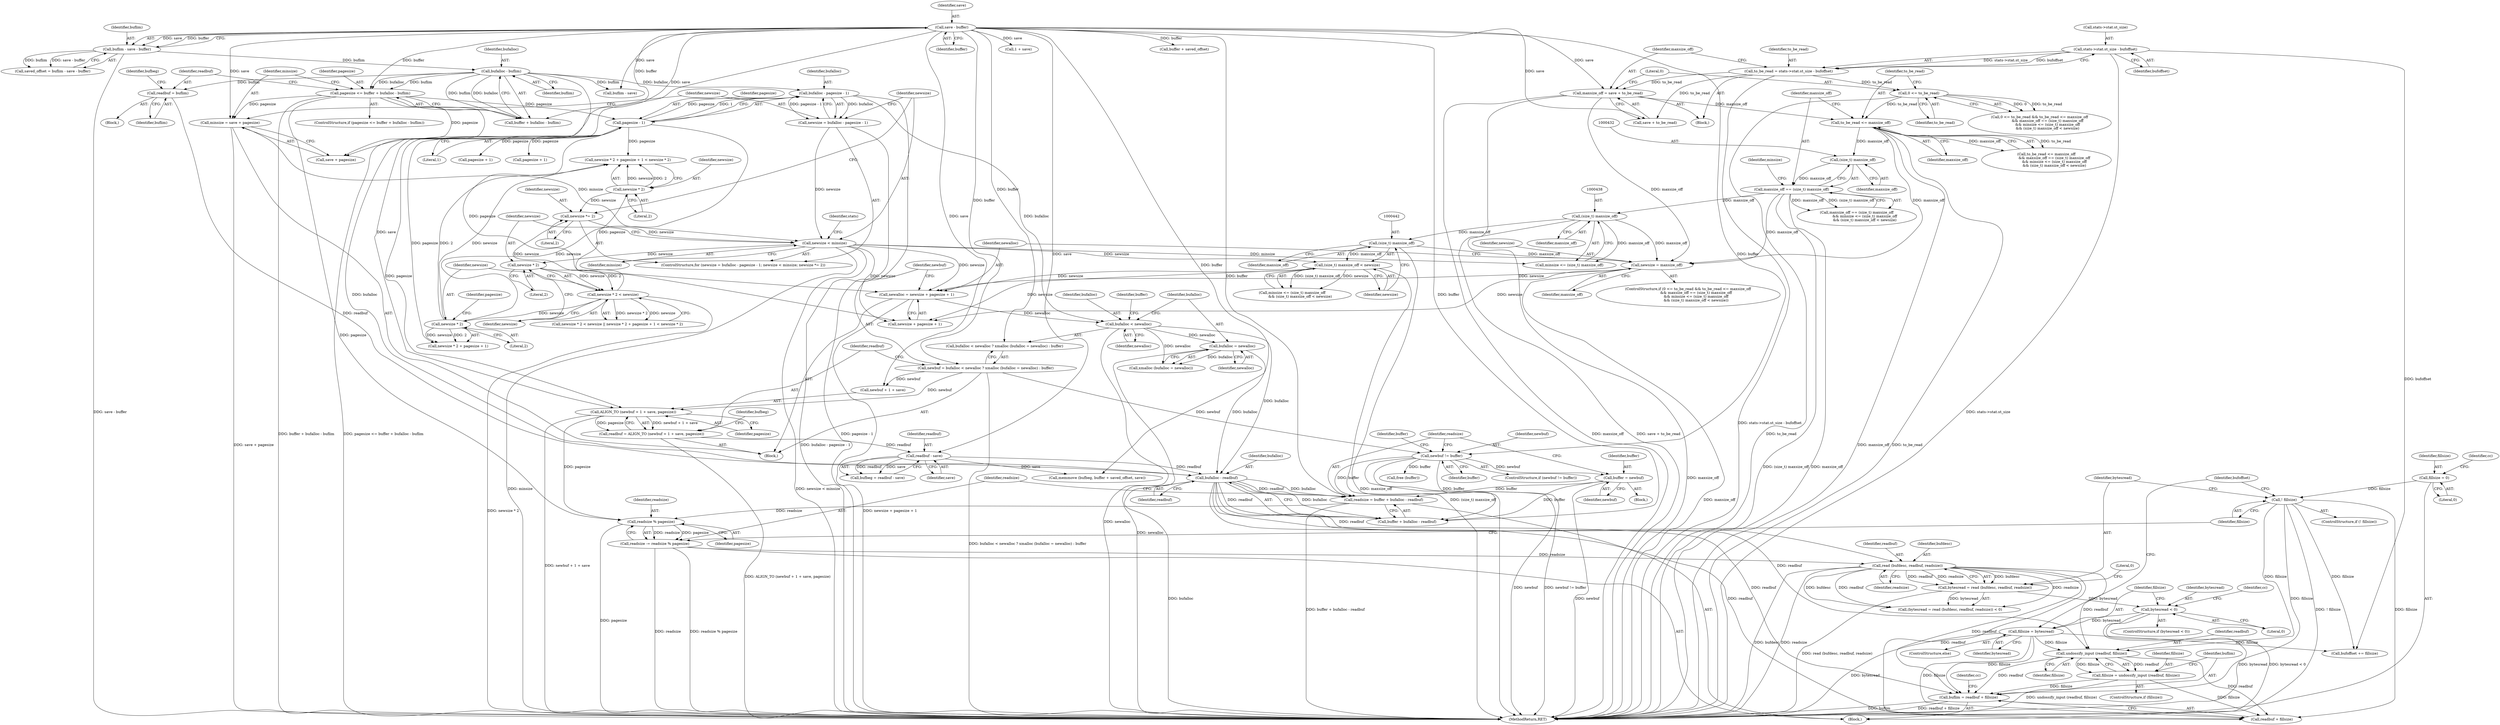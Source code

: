 digraph "0_savannah_8fcf61523644df42e1905c81bed26838e0b04f91@API" {
"1000554" [label="(Call,buflim = readbuf + fillsize)"];
"1000524" [label="(Call,read (bufdesc, readbuf, readsize))"];
"1000506" [label="(Call,bufalloc - readbuf)"];
"1000458" [label="(Call,bufalloc < newalloc)"];
"1000365" [label="(Call,bufalloc - pagesize - 1)"];
"1000339" [label="(Call,bufalloc - buflim)"];
"1000329" [label="(Call,buflim - save - buffer)"];
"1000331" [label="(Call,save - buffer)"];
"1000367" [label="(Call,pagesize - 1)"];
"1000335" [label="(Call,pagesize <= buffer + bufalloc - buflim)"];
"1000448" [label="(Call,newalloc = newsize + pagesize + 1)"];
"1000445" [label="(Call,newsize = maxsize_off)"];
"1000425" [label="(Call,to_be_read <= maxsize_off)"];
"1000421" [label="(Call,0 <= to_be_read)"];
"1000404" [label="(Call,to_be_read = stats->stat.st_size - bufoffset)"];
"1000406" [label="(Call,stats->stat.st_size - bufoffset)"];
"1000414" [label="(Call,maxsize_off = save + to_be_read)"];
"1000441" [label="(Call,(size_t) maxsize_off)"];
"1000437" [label="(Call,(size_t) maxsize_off)"];
"1000429" [label="(Call,maxsize_off == (size_t) maxsize_off)"];
"1000431" [label="(Call,(size_t) maxsize_off)"];
"1000440" [label="(Call,(size_t) maxsize_off < newsize)"];
"1000370" [label="(Call,newsize < minsize)"];
"1000363" [label="(Call,newsize = bufalloc - pagesize - 1)"];
"1000373" [label="(Call,newsize *= 2)"];
"1000391" [label="(Call,newsize * 2)"];
"1000385" [label="(Call,newsize * 2)"];
"1000378" [label="(Call,newsize * 2 < newsize)"];
"1000379" [label="(Call,newsize * 2)"];
"1000354" [label="(Call,minsize = save + pagesize)"];
"1000462" [label="(Call,bufalloc = newalloc)"];
"1000343" [label="(Call,readbuf = buflim)"];
"1000477" [label="(Call,readbuf - save)"];
"1000466" [label="(Call,readbuf = ALIGN_TO (newbuf + 1 + save, pagesize))"];
"1000468" [label="(Call,ALIGN_TO (newbuf + 1 + save, pagesize))"];
"1000455" [label="(Call,newbuf = bufalloc < newalloc ? xmalloc (bufalloc = newalloc) : buffer)"];
"1000509" [label="(Call,readsize -= readsize % pagesize)"];
"1000511" [label="(Call,readsize % pagesize)"];
"1000502" [label="(Call,readsize = buffer + bufalloc - readbuf)"];
"1000499" [label="(Call,buffer = newbuf)"];
"1000493" [label="(Call,newbuf != buffer)"];
"1000551" [label="(Call,undossify_input (readbuf, fillsize))"];
"1000515" [label="(Call,! fillsize)"];
"1000317" [label="(Call,fillsize = 0)"];
"1000541" [label="(Call,fillsize = bytesread)"];
"1000534" [label="(Call,bytesread < 0)"];
"1000522" [label="(Call,bytesread = read (bufdesc, readbuf, readsize))"];
"1000549" [label="(Call,fillsize = undossify_input (readbuf, fillsize))"];
"1000510" [label="(Identifier,readsize)"];
"1000494" [label="(Identifier,newbuf)"];
"1001415" [label="(MethodReturn,RET)"];
"1000318" [label="(Identifier,fillsize)"];
"1000333" [label="(Identifier,buffer)"];
"1000416" [label="(Call,save + to_be_read)"];
"1000427" [label="(Identifier,maxsize_off)"];
"1000540" [label="(ControlStructure,else)"];
"1000524" [label="(Call,read (bufdesc, readbuf, readsize))"];
"1000384" [label="(Call,newsize * 2 + pagesize + 1)"];
"1000440" [label="(Call,(size_t) maxsize_off < newsize)"];
"1000479" [label="(Identifier,save)"];
"1000434" [label="(Call,minsize <= (size_t) maxsize_off\n              && (size_t) maxsize_off < newsize)"];
"1000509" [label="(Call,readsize -= readsize % pagesize)"];
"1000420" [label="(Call,0 <= to_be_read && to_be_read <= maxsize_off\n              && maxsize_off == (size_t) maxsize_off\n              && minsize <= (size_t) maxsize_off\n              && (size_t) maxsize_off < newsize)"];
"1000337" [label="(Call,buffer + bufalloc - buflim)"];
"1000502" [label="(Call,readsize = buffer + bufalloc - readbuf)"];
"1000449" [label="(Identifier,newalloc)"];
"1000348" [label="(Call,buflim - save)"];
"1000354" [label="(Call,minsize = save + pagesize)"];
"1000461" [label="(Call,xmalloc (bufalloc = newalloc))"];
"1000549" [label="(Call,fillsize = undossify_input (readbuf, fillsize))"];
"1000343" [label="(Call,readbuf = buflim)"];
"1000374" [label="(Identifier,newsize)"];
"1000556" [label="(Call,readbuf + fillsize)"];
"1000496" [label="(Block,)"];
"1000344" [label="(Identifier,readbuf)"];
"1000441" [label="(Call,(size_t) maxsize_off)"];
"1000506" [label="(Call,bufalloc - readbuf)"];
"1000421" [label="(Call,0 <= to_be_read)"];
"1000382" [label="(Identifier,newsize)"];
"1000467" [label="(Identifier,readbuf)"];
"1000515" [label="(Call,! fillsize)"];
"1000436" [label="(Identifier,minsize)"];
"1000402" [label="(Block,)"];
"1000495" [label="(Identifier,buffer)"];
"1000443" [label="(Identifier,maxsize_off)"];
"1000545" [label="(Identifier,bufoffset)"];
"1000428" [label="(Call,maxsize_off == (size_t) maxsize_off\n              && minsize <= (size_t) maxsize_off\n              && (size_t) maxsize_off < newsize)"];
"1000352" [label="(Block,)"];
"1000535" [label="(Identifier,bytesread)"];
"1000425" [label="(Call,to_be_read <= maxsize_off)"];
"1000392" [label="(Identifier,newsize)"];
"1000375" [label="(Literal,2)"];
"1000437" [label="(Call,(size_t) maxsize_off)"];
"1000422" [label="(Literal,0)"];
"1000369" [label="(Literal,1)"];
"1000385" [label="(Call,newsize * 2)"];
"1000560" [label="(Identifier,cc)"];
"1000459" [label="(Identifier,bufalloc)"];
"1000317" [label="(Call,fillsize = 0)"];
"1000493" [label="(Call,newbuf != buffer)"];
"1000512" [label="(Identifier,readsize)"];
"1000471" [label="(Call,1 + save)"];
"1000405" [label="(Identifier,to_be_read)"];
"1000332" [label="(Identifier,save)"];
"1000511" [label="(Call,readsize % pagesize)"];
"1000477" [label="(Call,readbuf - save)"];
"1000528" [label="(Literal,0)"];
"1000497" [label="(Call,free (buffer))"];
"1000339" [label="(Call,bufalloc - buflim)"];
"1000500" [label="(Identifier,buffer)"];
"1000356" [label="(Call,save + pagesize)"];
"1000370" [label="(Call,newsize < minsize)"];
"1000522" [label="(Call,bytesread = read (bufdesc, readbuf, readsize))"];
"1000387" [label="(Literal,2)"];
"1000521" [label="(Call,(bytesread = read (bufdesc, readbuf, readsize)) < 0)"];
"1000501" [label="(Identifier,newbuf)"];
"1000423" [label="(Identifier,to_be_read)"];
"1000330" [label="(Identifier,buflim)"];
"1000455" [label="(Call,newbuf = bufalloc < newalloc ? xmalloc (bufalloc = newalloc) : buffer)"];
"1000388" [label="(Call,pagesize + 1)"];
"1000447" [label="(Identifier,maxsize_off)"];
"1000538" [label="(Identifier,cc)"];
"1000373" [label="(Call,newsize *= 2)"];
"1000468" [label="(Call,ALIGN_TO (newbuf + 1 + save, pagesize))"];
"1000377" [label="(Call,newsize * 2 < newsize || newsize * 2 + pagesize + 1 < newsize * 2)"];
"1000533" [label="(ControlStructure,if (bytesread < 0))"];
"1000426" [label="(Identifier,to_be_read)"];
"1000514" [label="(ControlStructure,if (! fillsize))"];
"1000368" [label="(Identifier,pagesize)"];
"1000523" [label="(Identifier,bytesread)"];
"1000345" [label="(Identifier,buflim)"];
"1000386" [label="(Identifier,newsize)"];
"1000362" [label="(ControlStructure,for (newsize = bufalloc - pagesize - 1; newsize < minsize; newsize *= 2))"];
"1000399" [label="(Identifier,stats)"];
"1000347" [label="(Identifier,bufbeg)"];
"1000460" [label="(Identifier,newalloc)"];
"1000335" [label="(Call,pagesize <= buffer + bufalloc - buflim)"];
"1000424" [label="(Call,to_be_read <= maxsize_off\n              && maxsize_off == (size_t) maxsize_off\n              && minsize <= (size_t) maxsize_off\n              && (size_t) maxsize_off < newsize)"];
"1000336" [label="(Identifier,pagesize)"];
"1000547" [label="(ControlStructure,if (fillsize))"];
"1000534" [label="(Call,bytesread < 0)"];
"1000433" [label="(Identifier,maxsize_off)"];
"1000381" [label="(Literal,2)"];
"1000342" [label="(Block,)"];
"1000319" [label="(Literal,0)"];
"1000552" [label="(Identifier,readbuf)"];
"1000367" [label="(Call,pagesize - 1)"];
"1000315" [label="(Block,)"];
"1000463" [label="(Identifier,bufalloc)"];
"1000431" [label="(Call,(size_t) maxsize_off)"];
"1000508" [label="(Identifier,readbuf)"];
"1000555" [label="(Identifier,buflim)"];
"1000476" [label="(Identifier,bufbeg)"];
"1000407" [label="(Call,stats->stat.st_size)"];
"1000503" [label="(Identifier,readsize)"];
"1000366" [label="(Identifier,bufalloc)"];
"1000355" [label="(Identifier,minsize)"];
"1000456" [label="(Identifier,newbuf)"];
"1000393" [label="(Literal,2)"];
"1000334" [label="(ControlStructure,if (pagesize <= buffer + bufalloc - buflim))"];
"1000389" [label="(Identifier,pagesize)"];
"1000444" [label="(Identifier,newsize)"];
"1000457" [label="(Call,bufalloc < newalloc ? xmalloc (bufalloc = newalloc) : buffer)"];
"1000462" [label="(Call,bufalloc = newalloc)"];
"1000341" [label="(Identifier,buflim)"];
"1000480" [label="(Call,memmove (bufbeg, buffer + saved_offset, save))"];
"1000526" [label="(Identifier,readbuf)"];
"1000465" [label="(Identifier,buffer)"];
"1000412" [label="(Identifier,bufoffset)"];
"1000475" [label="(Call,bufbeg = readbuf - save)"];
"1000541" [label="(Call,fillsize = bytesread)"];
"1000448" [label="(Call,newalloc = newsize + pagesize + 1)"];
"1000543" [label="(Identifier,bytesread)"];
"1000430" [label="(Identifier,maxsize_off)"];
"1000391" [label="(Call,newsize * 2)"];
"1000527" [label="(Identifier,readsize)"];
"1000450" [label="(Call,newsize + pagesize + 1)"];
"1000513" [label="(Identifier,pagesize)"];
"1000466" [label="(Call,readbuf = ALIGN_TO (newbuf + 1 + save, pagesize))"];
"1000525" [label="(Identifier,bufdesc)"];
"1000364" [label="(Identifier,newsize)"];
"1000458" [label="(Call,bufalloc < newalloc)"];
"1000446" [label="(Identifier,newsize)"];
"1000331" [label="(Call,save - buffer)"];
"1000429" [label="(Call,maxsize_off == (size_t) maxsize_off)"];
"1000365" [label="(Call,bufalloc - pagesize - 1)"];
"1000482" [label="(Call,buffer + saved_offset)"];
"1000379" [label="(Call,newsize * 2)"];
"1000435" [label="(Call,minsize <= (size_t) maxsize_off)"];
"1000498" [label="(Identifier,buffer)"];
"1000329" [label="(Call,buflim - save - buffer)"];
"1000544" [label="(Call,bufoffset += fillsize)"];
"1000553" [label="(Identifier,fillsize)"];
"1000550" [label="(Identifier,fillsize)"];
"1000536" [label="(Literal,0)"];
"1000372" [label="(Identifier,minsize)"];
"1000406" [label="(Call,stats->stat.st_size - bufoffset)"];
"1000492" [label="(ControlStructure,if (newbuf != buffer))"];
"1000499" [label="(Call,buffer = newbuf)"];
"1000340" [label="(Identifier,bufalloc)"];
"1000507" [label="(Identifier,bufalloc)"];
"1000322" [label="(Identifier,cc)"];
"1000445" [label="(Call,newsize = maxsize_off)"];
"1000504" [label="(Call,buffer + bufalloc - readbuf)"];
"1000439" [label="(Identifier,maxsize_off)"];
"1000554" [label="(Call,buflim = readbuf + fillsize)"];
"1000404" [label="(Call,to_be_read = stats->stat.st_size - bufoffset)"];
"1000551" [label="(Call,undossify_input (readbuf, fillsize))"];
"1000469" [label="(Call,newbuf + 1 + save)"];
"1000452" [label="(Call,pagesize + 1)"];
"1000542" [label="(Identifier,fillsize)"];
"1000363" [label="(Call,newsize = bufalloc - pagesize - 1)"];
"1000371" [label="(Identifier,newsize)"];
"1000378" [label="(Call,newsize * 2 < newsize)"];
"1000464" [label="(Identifier,newalloc)"];
"1000380" [label="(Identifier,newsize)"];
"1000478" [label="(Identifier,readbuf)"];
"1000516" [label="(Identifier,fillsize)"];
"1000383" [label="(Call,newsize * 2 + pagesize + 1 < newsize * 2)"];
"1000327" [label="(Call,saved_offset = buflim - save - buffer)"];
"1000474" [label="(Identifier,pagesize)"];
"1000415" [label="(Identifier,maxsize_off)"];
"1000419" [label="(ControlStructure,if (0 <= to_be_read && to_be_read <= maxsize_off\n              && maxsize_off == (size_t) maxsize_off\n              && minsize <= (size_t) maxsize_off\n              && (size_t) maxsize_off < newsize))"];
"1000414" [label="(Call,maxsize_off = save + to_be_read)"];
"1000554" -> "1000315"  [label="AST: "];
"1000554" -> "1000556"  [label="CFG: "];
"1000555" -> "1000554"  [label="AST: "];
"1000556" -> "1000554"  [label="AST: "];
"1000560" -> "1000554"  [label="CFG: "];
"1000554" -> "1001415"  [label="DDG: buflim"];
"1000554" -> "1001415"  [label="DDG: readbuf + fillsize"];
"1000524" -> "1000554"  [label="DDG: readbuf"];
"1000551" -> "1000554"  [label="DDG: readbuf"];
"1000506" -> "1000554"  [label="DDG: readbuf"];
"1000549" -> "1000554"  [label="DDG: fillsize"];
"1000515" -> "1000554"  [label="DDG: fillsize"];
"1000541" -> "1000554"  [label="DDG: fillsize"];
"1000524" -> "1000522"  [label="AST: "];
"1000524" -> "1000527"  [label="CFG: "];
"1000525" -> "1000524"  [label="AST: "];
"1000526" -> "1000524"  [label="AST: "];
"1000527" -> "1000524"  [label="AST: "];
"1000522" -> "1000524"  [label="CFG: "];
"1000524" -> "1001415"  [label="DDG: bufdesc"];
"1000524" -> "1001415"  [label="DDG: readsize"];
"1000524" -> "1000521"  [label="DDG: bufdesc"];
"1000524" -> "1000521"  [label="DDG: readbuf"];
"1000524" -> "1000521"  [label="DDG: readsize"];
"1000524" -> "1000522"  [label="DDG: bufdesc"];
"1000524" -> "1000522"  [label="DDG: readbuf"];
"1000524" -> "1000522"  [label="DDG: readsize"];
"1000506" -> "1000524"  [label="DDG: readbuf"];
"1000509" -> "1000524"  [label="DDG: readsize"];
"1000524" -> "1000551"  [label="DDG: readbuf"];
"1000524" -> "1000556"  [label="DDG: readbuf"];
"1000506" -> "1000504"  [label="AST: "];
"1000506" -> "1000508"  [label="CFG: "];
"1000507" -> "1000506"  [label="AST: "];
"1000508" -> "1000506"  [label="AST: "];
"1000504" -> "1000506"  [label="CFG: "];
"1000506" -> "1001415"  [label="DDG: bufalloc"];
"1000506" -> "1000502"  [label="DDG: bufalloc"];
"1000506" -> "1000502"  [label="DDG: readbuf"];
"1000506" -> "1000504"  [label="DDG: bufalloc"];
"1000506" -> "1000504"  [label="DDG: readbuf"];
"1000458" -> "1000506"  [label="DDG: bufalloc"];
"1000462" -> "1000506"  [label="DDG: bufalloc"];
"1000339" -> "1000506"  [label="DDG: bufalloc"];
"1000343" -> "1000506"  [label="DDG: readbuf"];
"1000477" -> "1000506"  [label="DDG: readbuf"];
"1000506" -> "1000551"  [label="DDG: readbuf"];
"1000506" -> "1000556"  [label="DDG: readbuf"];
"1000458" -> "1000457"  [label="AST: "];
"1000458" -> "1000460"  [label="CFG: "];
"1000459" -> "1000458"  [label="AST: "];
"1000460" -> "1000458"  [label="AST: "];
"1000463" -> "1000458"  [label="CFG: "];
"1000465" -> "1000458"  [label="CFG: "];
"1000458" -> "1001415"  [label="DDG: newalloc"];
"1000365" -> "1000458"  [label="DDG: bufalloc"];
"1000448" -> "1000458"  [label="DDG: newalloc"];
"1000458" -> "1000461"  [label="DDG: newalloc"];
"1000458" -> "1000462"  [label="DDG: newalloc"];
"1000365" -> "1000363"  [label="AST: "];
"1000365" -> "1000367"  [label="CFG: "];
"1000366" -> "1000365"  [label="AST: "];
"1000367" -> "1000365"  [label="AST: "];
"1000363" -> "1000365"  [label="CFG: "];
"1000365" -> "1001415"  [label="DDG: pagesize - 1"];
"1000365" -> "1000363"  [label="DDG: bufalloc"];
"1000365" -> "1000363"  [label="DDG: pagesize - 1"];
"1000339" -> "1000365"  [label="DDG: bufalloc"];
"1000367" -> "1000365"  [label="DDG: pagesize"];
"1000367" -> "1000365"  [label="DDG: 1"];
"1000339" -> "1000337"  [label="AST: "];
"1000339" -> "1000341"  [label="CFG: "];
"1000340" -> "1000339"  [label="AST: "];
"1000341" -> "1000339"  [label="AST: "];
"1000337" -> "1000339"  [label="CFG: "];
"1000339" -> "1000335"  [label="DDG: bufalloc"];
"1000339" -> "1000335"  [label="DDG: buflim"];
"1000339" -> "1000337"  [label="DDG: bufalloc"];
"1000339" -> "1000337"  [label="DDG: buflim"];
"1000329" -> "1000339"  [label="DDG: buflim"];
"1000339" -> "1000343"  [label="DDG: buflim"];
"1000339" -> "1000348"  [label="DDG: buflim"];
"1000329" -> "1000327"  [label="AST: "];
"1000329" -> "1000331"  [label="CFG: "];
"1000330" -> "1000329"  [label="AST: "];
"1000331" -> "1000329"  [label="AST: "];
"1000327" -> "1000329"  [label="CFG: "];
"1000329" -> "1001415"  [label="DDG: save - buffer"];
"1000329" -> "1000327"  [label="DDG: buflim"];
"1000329" -> "1000327"  [label="DDG: save - buffer"];
"1000331" -> "1000329"  [label="DDG: save"];
"1000331" -> "1000329"  [label="DDG: buffer"];
"1000331" -> "1000333"  [label="CFG: "];
"1000332" -> "1000331"  [label="AST: "];
"1000333" -> "1000331"  [label="AST: "];
"1000331" -> "1000335"  [label="DDG: buffer"];
"1000331" -> "1000337"  [label="DDG: buffer"];
"1000331" -> "1000348"  [label="DDG: save"];
"1000331" -> "1000354"  [label="DDG: save"];
"1000331" -> "1000356"  [label="DDG: save"];
"1000331" -> "1000414"  [label="DDG: save"];
"1000331" -> "1000416"  [label="DDG: save"];
"1000331" -> "1000455"  [label="DDG: buffer"];
"1000331" -> "1000457"  [label="DDG: buffer"];
"1000331" -> "1000468"  [label="DDG: save"];
"1000331" -> "1000469"  [label="DDG: save"];
"1000331" -> "1000471"  [label="DDG: save"];
"1000331" -> "1000477"  [label="DDG: save"];
"1000331" -> "1000480"  [label="DDG: buffer"];
"1000331" -> "1000482"  [label="DDG: buffer"];
"1000331" -> "1000493"  [label="DDG: buffer"];
"1000331" -> "1000502"  [label="DDG: buffer"];
"1000331" -> "1000504"  [label="DDG: buffer"];
"1000367" -> "1000369"  [label="CFG: "];
"1000368" -> "1000367"  [label="AST: "];
"1000369" -> "1000367"  [label="AST: "];
"1000335" -> "1000367"  [label="DDG: pagesize"];
"1000367" -> "1000383"  [label="DDG: pagesize"];
"1000367" -> "1000384"  [label="DDG: pagesize"];
"1000367" -> "1000388"  [label="DDG: pagesize"];
"1000367" -> "1000448"  [label="DDG: pagesize"];
"1000367" -> "1000450"  [label="DDG: pagesize"];
"1000367" -> "1000452"  [label="DDG: pagesize"];
"1000367" -> "1000468"  [label="DDG: pagesize"];
"1000335" -> "1000334"  [label="AST: "];
"1000335" -> "1000337"  [label="CFG: "];
"1000336" -> "1000335"  [label="AST: "];
"1000337" -> "1000335"  [label="AST: "];
"1000344" -> "1000335"  [label="CFG: "];
"1000355" -> "1000335"  [label="CFG: "];
"1000335" -> "1001415"  [label="DDG: buffer + bufalloc - buflim"];
"1000335" -> "1001415"  [label="DDG: pagesize <= buffer + bufalloc - buflim"];
"1000335" -> "1000354"  [label="DDG: pagesize"];
"1000335" -> "1000356"  [label="DDG: pagesize"];
"1000335" -> "1000511"  [label="DDG: pagesize"];
"1000448" -> "1000352"  [label="AST: "];
"1000448" -> "1000450"  [label="CFG: "];
"1000449" -> "1000448"  [label="AST: "];
"1000450" -> "1000448"  [label="AST: "];
"1000456" -> "1000448"  [label="CFG: "];
"1000448" -> "1001415"  [label="DDG: newsize + pagesize + 1"];
"1000445" -> "1000448"  [label="DDG: newsize"];
"1000440" -> "1000448"  [label="DDG: newsize"];
"1000370" -> "1000448"  [label="DDG: newsize"];
"1000445" -> "1000419"  [label="AST: "];
"1000445" -> "1000447"  [label="CFG: "];
"1000446" -> "1000445"  [label="AST: "];
"1000447" -> "1000445"  [label="AST: "];
"1000449" -> "1000445"  [label="CFG: "];
"1000445" -> "1001415"  [label="DDG: maxsize_off"];
"1000425" -> "1000445"  [label="DDG: maxsize_off"];
"1000441" -> "1000445"  [label="DDG: maxsize_off"];
"1000414" -> "1000445"  [label="DDG: maxsize_off"];
"1000429" -> "1000445"  [label="DDG: maxsize_off"];
"1000437" -> "1000445"  [label="DDG: maxsize_off"];
"1000445" -> "1000450"  [label="DDG: newsize"];
"1000425" -> "1000424"  [label="AST: "];
"1000425" -> "1000427"  [label="CFG: "];
"1000426" -> "1000425"  [label="AST: "];
"1000427" -> "1000425"  [label="AST: "];
"1000430" -> "1000425"  [label="CFG: "];
"1000424" -> "1000425"  [label="CFG: "];
"1000425" -> "1001415"  [label="DDG: maxsize_off"];
"1000425" -> "1001415"  [label="DDG: to_be_read"];
"1000425" -> "1000424"  [label="DDG: to_be_read"];
"1000425" -> "1000424"  [label="DDG: maxsize_off"];
"1000421" -> "1000425"  [label="DDG: to_be_read"];
"1000414" -> "1000425"  [label="DDG: maxsize_off"];
"1000425" -> "1000431"  [label="DDG: maxsize_off"];
"1000421" -> "1000420"  [label="AST: "];
"1000421" -> "1000423"  [label="CFG: "];
"1000422" -> "1000421"  [label="AST: "];
"1000423" -> "1000421"  [label="AST: "];
"1000426" -> "1000421"  [label="CFG: "];
"1000420" -> "1000421"  [label="CFG: "];
"1000421" -> "1001415"  [label="DDG: to_be_read"];
"1000421" -> "1000420"  [label="DDG: 0"];
"1000421" -> "1000420"  [label="DDG: to_be_read"];
"1000404" -> "1000421"  [label="DDG: to_be_read"];
"1000404" -> "1000402"  [label="AST: "];
"1000404" -> "1000406"  [label="CFG: "];
"1000405" -> "1000404"  [label="AST: "];
"1000406" -> "1000404"  [label="AST: "];
"1000415" -> "1000404"  [label="CFG: "];
"1000404" -> "1001415"  [label="DDG: stats->stat.st_size - bufoffset"];
"1000406" -> "1000404"  [label="DDG: stats->stat.st_size"];
"1000406" -> "1000404"  [label="DDG: bufoffset"];
"1000404" -> "1000414"  [label="DDG: to_be_read"];
"1000404" -> "1000416"  [label="DDG: to_be_read"];
"1000406" -> "1000412"  [label="CFG: "];
"1000407" -> "1000406"  [label="AST: "];
"1000412" -> "1000406"  [label="AST: "];
"1000406" -> "1001415"  [label="DDG: stats->stat.st_size"];
"1000406" -> "1000544"  [label="DDG: bufoffset"];
"1000414" -> "1000402"  [label="AST: "];
"1000414" -> "1000416"  [label="CFG: "];
"1000415" -> "1000414"  [label="AST: "];
"1000416" -> "1000414"  [label="AST: "];
"1000422" -> "1000414"  [label="CFG: "];
"1000414" -> "1001415"  [label="DDG: save + to_be_read"];
"1000414" -> "1001415"  [label="DDG: maxsize_off"];
"1000441" -> "1000440"  [label="AST: "];
"1000441" -> "1000443"  [label="CFG: "];
"1000442" -> "1000441"  [label="AST: "];
"1000443" -> "1000441"  [label="AST: "];
"1000444" -> "1000441"  [label="CFG: "];
"1000441" -> "1001415"  [label="DDG: maxsize_off"];
"1000441" -> "1000440"  [label="DDG: maxsize_off"];
"1000437" -> "1000441"  [label="DDG: maxsize_off"];
"1000437" -> "1000435"  [label="AST: "];
"1000437" -> "1000439"  [label="CFG: "];
"1000438" -> "1000437"  [label="AST: "];
"1000439" -> "1000437"  [label="AST: "];
"1000435" -> "1000437"  [label="CFG: "];
"1000437" -> "1001415"  [label="DDG: maxsize_off"];
"1000437" -> "1000435"  [label="DDG: maxsize_off"];
"1000429" -> "1000437"  [label="DDG: maxsize_off"];
"1000429" -> "1000428"  [label="AST: "];
"1000429" -> "1000431"  [label="CFG: "];
"1000430" -> "1000429"  [label="AST: "];
"1000431" -> "1000429"  [label="AST: "];
"1000436" -> "1000429"  [label="CFG: "];
"1000428" -> "1000429"  [label="CFG: "];
"1000429" -> "1001415"  [label="DDG: (size_t) maxsize_off"];
"1000429" -> "1001415"  [label="DDG: maxsize_off"];
"1000429" -> "1000428"  [label="DDG: maxsize_off"];
"1000429" -> "1000428"  [label="DDG: (size_t) maxsize_off"];
"1000431" -> "1000429"  [label="DDG: maxsize_off"];
"1000431" -> "1000433"  [label="CFG: "];
"1000432" -> "1000431"  [label="AST: "];
"1000433" -> "1000431"  [label="AST: "];
"1000440" -> "1000434"  [label="AST: "];
"1000440" -> "1000444"  [label="CFG: "];
"1000444" -> "1000440"  [label="AST: "];
"1000434" -> "1000440"  [label="CFG: "];
"1000440" -> "1001415"  [label="DDG: (size_t) maxsize_off"];
"1000440" -> "1000434"  [label="DDG: (size_t) maxsize_off"];
"1000440" -> "1000434"  [label="DDG: newsize"];
"1000370" -> "1000440"  [label="DDG: newsize"];
"1000440" -> "1000450"  [label="DDG: newsize"];
"1000370" -> "1000362"  [label="AST: "];
"1000370" -> "1000372"  [label="CFG: "];
"1000371" -> "1000370"  [label="AST: "];
"1000372" -> "1000370"  [label="AST: "];
"1000380" -> "1000370"  [label="CFG: "];
"1000399" -> "1000370"  [label="CFG: "];
"1000370" -> "1001415"  [label="DDG: newsize < minsize"];
"1000370" -> "1001415"  [label="DDG: minsize"];
"1000363" -> "1000370"  [label="DDG: newsize"];
"1000373" -> "1000370"  [label="DDG: newsize"];
"1000354" -> "1000370"  [label="DDG: minsize"];
"1000370" -> "1000379"  [label="DDG: newsize"];
"1000370" -> "1000435"  [label="DDG: minsize"];
"1000370" -> "1000450"  [label="DDG: newsize"];
"1000363" -> "1000362"  [label="AST: "];
"1000364" -> "1000363"  [label="AST: "];
"1000371" -> "1000363"  [label="CFG: "];
"1000363" -> "1001415"  [label="DDG: bufalloc - pagesize - 1"];
"1000373" -> "1000362"  [label="AST: "];
"1000373" -> "1000375"  [label="CFG: "];
"1000374" -> "1000373"  [label="AST: "];
"1000375" -> "1000373"  [label="AST: "];
"1000371" -> "1000373"  [label="CFG: "];
"1000391" -> "1000373"  [label="DDG: newsize"];
"1000378" -> "1000373"  [label="DDG: newsize"];
"1000391" -> "1000383"  [label="AST: "];
"1000391" -> "1000393"  [label="CFG: "];
"1000392" -> "1000391"  [label="AST: "];
"1000393" -> "1000391"  [label="AST: "];
"1000383" -> "1000391"  [label="CFG: "];
"1000391" -> "1000383"  [label="DDG: newsize"];
"1000391" -> "1000383"  [label="DDG: 2"];
"1000385" -> "1000391"  [label="DDG: newsize"];
"1000385" -> "1000384"  [label="AST: "];
"1000385" -> "1000387"  [label="CFG: "];
"1000386" -> "1000385"  [label="AST: "];
"1000387" -> "1000385"  [label="AST: "];
"1000389" -> "1000385"  [label="CFG: "];
"1000385" -> "1000383"  [label="DDG: newsize"];
"1000385" -> "1000383"  [label="DDG: 2"];
"1000385" -> "1000384"  [label="DDG: newsize"];
"1000385" -> "1000384"  [label="DDG: 2"];
"1000378" -> "1000385"  [label="DDG: newsize"];
"1000378" -> "1000377"  [label="AST: "];
"1000378" -> "1000382"  [label="CFG: "];
"1000379" -> "1000378"  [label="AST: "];
"1000382" -> "1000378"  [label="AST: "];
"1000386" -> "1000378"  [label="CFG: "];
"1000377" -> "1000378"  [label="CFG: "];
"1000378" -> "1001415"  [label="DDG: newsize * 2"];
"1000378" -> "1000377"  [label="DDG: newsize * 2"];
"1000378" -> "1000377"  [label="DDG: newsize"];
"1000379" -> "1000378"  [label="DDG: newsize"];
"1000379" -> "1000378"  [label="DDG: 2"];
"1000379" -> "1000381"  [label="CFG: "];
"1000380" -> "1000379"  [label="AST: "];
"1000381" -> "1000379"  [label="AST: "];
"1000382" -> "1000379"  [label="CFG: "];
"1000354" -> "1000352"  [label="AST: "];
"1000354" -> "1000356"  [label="CFG: "];
"1000355" -> "1000354"  [label="AST: "];
"1000356" -> "1000354"  [label="AST: "];
"1000364" -> "1000354"  [label="CFG: "];
"1000354" -> "1001415"  [label="DDG: save + pagesize"];
"1000462" -> "1000461"  [label="AST: "];
"1000462" -> "1000464"  [label="CFG: "];
"1000463" -> "1000462"  [label="AST: "];
"1000464" -> "1000462"  [label="AST: "];
"1000461" -> "1000462"  [label="CFG: "];
"1000462" -> "1001415"  [label="DDG: newalloc"];
"1000462" -> "1000461"  [label="DDG: bufalloc"];
"1000343" -> "1000342"  [label="AST: "];
"1000343" -> "1000345"  [label="CFG: "];
"1000344" -> "1000343"  [label="AST: "];
"1000345" -> "1000343"  [label="AST: "];
"1000347" -> "1000343"  [label="CFG: "];
"1000477" -> "1000475"  [label="AST: "];
"1000477" -> "1000479"  [label="CFG: "];
"1000478" -> "1000477"  [label="AST: "];
"1000479" -> "1000477"  [label="AST: "];
"1000475" -> "1000477"  [label="CFG: "];
"1000477" -> "1000475"  [label="DDG: readbuf"];
"1000477" -> "1000475"  [label="DDG: save"];
"1000466" -> "1000477"  [label="DDG: readbuf"];
"1000477" -> "1000480"  [label="DDG: save"];
"1000466" -> "1000352"  [label="AST: "];
"1000466" -> "1000468"  [label="CFG: "];
"1000467" -> "1000466"  [label="AST: "];
"1000468" -> "1000466"  [label="AST: "];
"1000476" -> "1000466"  [label="CFG: "];
"1000466" -> "1001415"  [label="DDG: ALIGN_TO (newbuf + 1 + save, pagesize)"];
"1000468" -> "1000466"  [label="DDG: newbuf + 1 + save"];
"1000468" -> "1000466"  [label="DDG: pagesize"];
"1000468" -> "1000474"  [label="CFG: "];
"1000469" -> "1000468"  [label="AST: "];
"1000474" -> "1000468"  [label="AST: "];
"1000468" -> "1001415"  [label="DDG: newbuf + 1 + save"];
"1000455" -> "1000468"  [label="DDG: newbuf"];
"1000468" -> "1000511"  [label="DDG: pagesize"];
"1000455" -> "1000352"  [label="AST: "];
"1000455" -> "1000457"  [label="CFG: "];
"1000456" -> "1000455"  [label="AST: "];
"1000457" -> "1000455"  [label="AST: "];
"1000467" -> "1000455"  [label="CFG: "];
"1000455" -> "1001415"  [label="DDG: bufalloc < newalloc ? xmalloc (bufalloc = newalloc) : buffer"];
"1000455" -> "1000469"  [label="DDG: newbuf"];
"1000455" -> "1000493"  [label="DDG: newbuf"];
"1000509" -> "1000315"  [label="AST: "];
"1000509" -> "1000511"  [label="CFG: "];
"1000510" -> "1000509"  [label="AST: "];
"1000511" -> "1000509"  [label="AST: "];
"1000516" -> "1000509"  [label="CFG: "];
"1000509" -> "1001415"  [label="DDG: readsize % pagesize"];
"1000509" -> "1001415"  [label="DDG: readsize"];
"1000511" -> "1000509"  [label="DDG: readsize"];
"1000511" -> "1000509"  [label="DDG: pagesize"];
"1000511" -> "1000513"  [label="CFG: "];
"1000512" -> "1000511"  [label="AST: "];
"1000513" -> "1000511"  [label="AST: "];
"1000511" -> "1001415"  [label="DDG: pagesize"];
"1000502" -> "1000511"  [label="DDG: readsize"];
"1000502" -> "1000315"  [label="AST: "];
"1000502" -> "1000504"  [label="CFG: "];
"1000503" -> "1000502"  [label="AST: "];
"1000504" -> "1000502"  [label="AST: "];
"1000510" -> "1000502"  [label="CFG: "];
"1000502" -> "1001415"  [label="DDG: buffer + bufalloc - readbuf"];
"1000499" -> "1000502"  [label="DDG: buffer"];
"1000493" -> "1000502"  [label="DDG: buffer"];
"1000499" -> "1000496"  [label="AST: "];
"1000499" -> "1000501"  [label="CFG: "];
"1000500" -> "1000499"  [label="AST: "];
"1000501" -> "1000499"  [label="AST: "];
"1000503" -> "1000499"  [label="CFG: "];
"1000499" -> "1001415"  [label="DDG: newbuf"];
"1000493" -> "1000499"  [label="DDG: newbuf"];
"1000499" -> "1000504"  [label="DDG: buffer"];
"1000493" -> "1000492"  [label="AST: "];
"1000493" -> "1000495"  [label="CFG: "];
"1000494" -> "1000493"  [label="AST: "];
"1000495" -> "1000493"  [label="AST: "];
"1000498" -> "1000493"  [label="CFG: "];
"1000503" -> "1000493"  [label="CFG: "];
"1000493" -> "1001415"  [label="DDG: newbuf"];
"1000493" -> "1001415"  [label="DDG: newbuf != buffer"];
"1000493" -> "1000497"  [label="DDG: buffer"];
"1000493" -> "1000504"  [label="DDG: buffer"];
"1000551" -> "1000549"  [label="AST: "];
"1000551" -> "1000553"  [label="CFG: "];
"1000552" -> "1000551"  [label="AST: "];
"1000553" -> "1000551"  [label="AST: "];
"1000549" -> "1000551"  [label="CFG: "];
"1000551" -> "1000549"  [label="DDG: readbuf"];
"1000551" -> "1000549"  [label="DDG: fillsize"];
"1000515" -> "1000551"  [label="DDG: fillsize"];
"1000541" -> "1000551"  [label="DDG: fillsize"];
"1000551" -> "1000556"  [label="DDG: readbuf"];
"1000515" -> "1000514"  [label="AST: "];
"1000515" -> "1000516"  [label="CFG: "];
"1000516" -> "1000515"  [label="AST: "];
"1000523" -> "1000515"  [label="CFG: "];
"1000545" -> "1000515"  [label="CFG: "];
"1000515" -> "1001415"  [label="DDG: ! fillsize"];
"1000317" -> "1000515"  [label="DDG: fillsize"];
"1000515" -> "1000544"  [label="DDG: fillsize"];
"1000515" -> "1000556"  [label="DDG: fillsize"];
"1000317" -> "1000315"  [label="AST: "];
"1000317" -> "1000319"  [label="CFG: "];
"1000318" -> "1000317"  [label="AST: "];
"1000319" -> "1000317"  [label="AST: "];
"1000322" -> "1000317"  [label="CFG: "];
"1000541" -> "1000540"  [label="AST: "];
"1000541" -> "1000543"  [label="CFG: "];
"1000542" -> "1000541"  [label="AST: "];
"1000543" -> "1000541"  [label="AST: "];
"1000545" -> "1000541"  [label="CFG: "];
"1000541" -> "1001415"  [label="DDG: bytesread"];
"1000534" -> "1000541"  [label="DDG: bytesread"];
"1000541" -> "1000544"  [label="DDG: fillsize"];
"1000541" -> "1000556"  [label="DDG: fillsize"];
"1000534" -> "1000533"  [label="AST: "];
"1000534" -> "1000536"  [label="CFG: "];
"1000535" -> "1000534"  [label="AST: "];
"1000536" -> "1000534"  [label="AST: "];
"1000538" -> "1000534"  [label="CFG: "];
"1000542" -> "1000534"  [label="CFG: "];
"1000534" -> "1001415"  [label="DDG: bytesread < 0"];
"1000534" -> "1001415"  [label="DDG: bytesread"];
"1000522" -> "1000534"  [label="DDG: bytesread"];
"1000522" -> "1000521"  [label="AST: "];
"1000523" -> "1000522"  [label="AST: "];
"1000528" -> "1000522"  [label="CFG: "];
"1000522" -> "1001415"  [label="DDG: read (bufdesc, readbuf, readsize)"];
"1000522" -> "1000521"  [label="DDG: bytesread"];
"1000549" -> "1000547"  [label="AST: "];
"1000550" -> "1000549"  [label="AST: "];
"1000555" -> "1000549"  [label="CFG: "];
"1000549" -> "1001415"  [label="DDG: undossify_input (readbuf, fillsize)"];
"1000549" -> "1000556"  [label="DDG: fillsize"];
}
